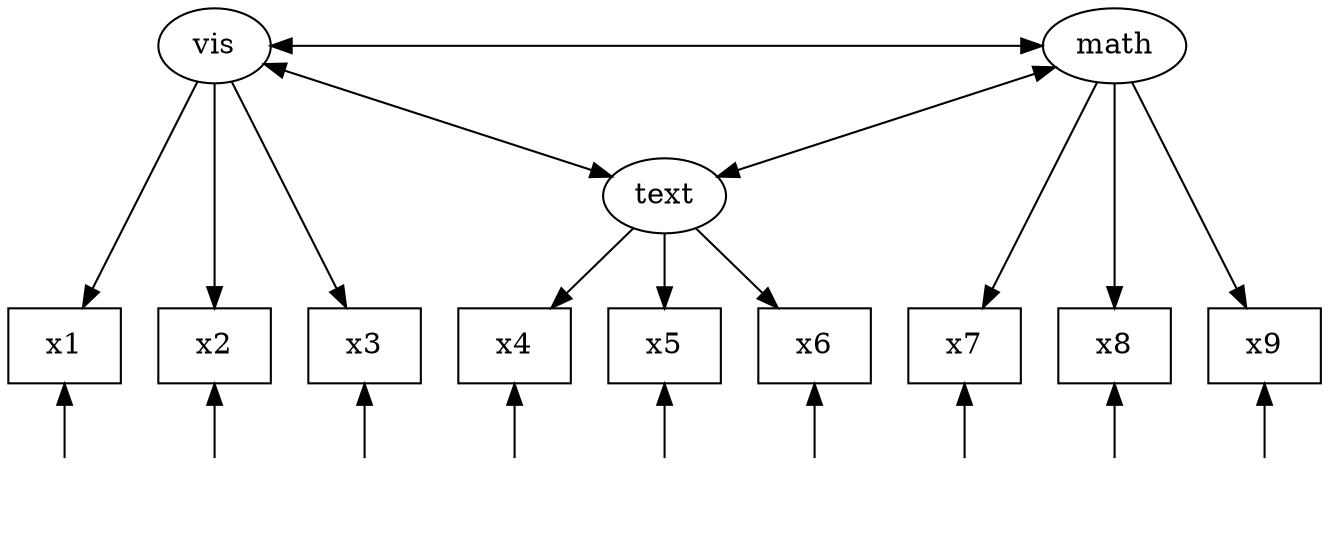 digraph HSCFA {
   vis -> x1 [weight=1000];
   vis -> x2 [weight=1000];
   vis -> x3 [weight=1000];
   text -> x4 [weight=1000];
   text -> x5 [weight=1000];
   text -> x6 [weight=1000];
   math -> x7 [weight=1000];
   math -> x8 [weight=1000];
   math -> x9 [weight=1000];
   vis -> math [dir=both];
   vis -> text [dir=both];
   text -> math [dir=both];
  
   x1 [shape=box,group="obsvar"];
   x2 [shape=box,group="obsvar"];
   x3 [shape=box,group="obsvar"];
   x4 [shape=box,group="obsvar"];
   x5 [shape=box,group="obsvar"];
   x6 [shape=box,group="obsvar"];
   x7 [shape=box,group="obsvar"];
   x8 [shape=box,group="obsvar"];
   x9 [shape=box,group="obsvar"];

   { rank = same; x1; x2; x3; x4; x5; x6; x7; x8; x9 }
   { rank = same; vis; math; }
   { rank = max; d1; d2; d3; d4; d5; d6; d7; d8; d9 }

   d1 -> x1;
   d1 [shape=plaintext,label=""];

   d2 -> x2;
   d2 [shape=plaintext,label=""];

   d3 -> x3;
   d3 [shape=plaintext,label=""];

   d4 -> x4;
   d4 [shape=plaintext,label=""];

   d5 -> x5;
   d5 [shape=plaintext,label=""];

   d6 -> x6;
   d6 [shape=plaintext,label=""];

   d7 -> x7;
   d7 [shape=plaintext,label=""];

   d8 -> x8;
   d8 [shape=plaintext,label=""];

   d9 -> x9;
   d9 [shape=plaintext,label=""];
}
